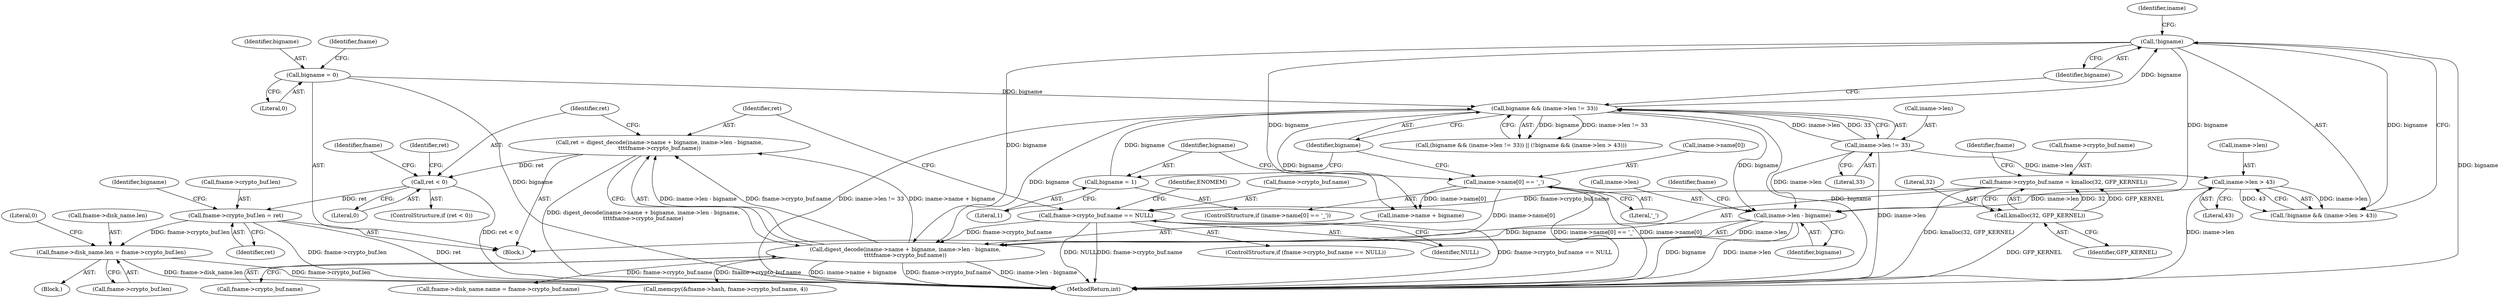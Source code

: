 digraph "0_linux_1b53cf9815bb4744958d41f3795d5d5a1d365e2d_0@API" {
"1000356" [label="(Call,fname->disk_name.len = fname->crypto_buf.len)"];
"1000309" [label="(Call,fname->crypto_buf.len = ret)"];
"1000300" [label="(Call,ret < 0)"];
"1000281" [label="(Call,ret = digest_decode(iname->name + bigname, iname->len - bigname,\n\t\t\t\tfname->crypto_buf.name))"];
"1000283" [label="(Call,digest_decode(iname->name + bigname, iname->len - bigname,\n\t\t\t\tfname->crypto_buf.name))"];
"1000231" [label="(Call,iname->name[0] == '_')"];
"1000251" [label="(Call,!bigname)"];
"1000243" [label="(Call,bigname && (iname->len != 33))"];
"1000238" [label="(Call,bigname = 1)"];
"1000112" [label="(Call,bigname = 0)"];
"1000245" [label="(Call,iname->len != 33)"];
"1000289" [label="(Call,iname->len - bigname)"];
"1000253" [label="(Call,iname->len > 43)"];
"1000271" [label="(Call,fname->crypto_buf.name == NULL)"];
"1000261" [label="(Call,fname->crypto_buf.name = kmalloc(32, GFP_KERNEL))"];
"1000267" [label="(Call,kmalloc(32, GFP_KERNEL))"];
"1000281" [label="(Call,ret = digest_decode(iname->name + bigname, iname->len - bigname,\n\t\t\t\tfname->crypto_buf.name))"];
"1000244" [label="(Identifier,bigname)"];
"1000246" [label="(Call,iname->len)"];
"1000249" [label="(Literal,33)"];
"1000344" [label="(Block,)"];
"1000362" [label="(Call,fname->crypto_buf.len)"];
"1000296" [label="(Identifier,fname)"];
"1000294" [label="(Call,fname->crypto_buf.name)"];
"1000272" [label="(Call,fname->crypto_buf.name)"];
"1000283" [label="(Call,digest_decode(iname->name + bigname, iname->len - bigname,\n\t\t\t\tfname->crypto_buf.name))"];
"1000282" [label="(Identifier,ret)"];
"1000237" [label="(Literal,'_')"];
"1000268" [label="(Literal,32)"];
"1000315" [label="(Identifier,ret)"];
"1000242" [label="(Call,(bigname && (iname->len != 33)) || (!bigname && (iname->len > 43)))"];
"1000251" [label="(Call,!bigname)"];
"1000319" [label="(Call,memcpy(&fname->hash, fname->crypto_buf.name, 4))"];
"1000261" [label="(Call,fname->crypto_buf.name = kmalloc(32, GFP_KERNEL))"];
"1000312" [label="(Identifier,fname)"];
"1000300" [label="(Call,ret < 0)"];
"1000253" [label="(Call,iname->len > 43)"];
"1000284" [label="(Call,iname->name + bigname)"];
"1000301" [label="(Identifier,ret)"];
"1000267" [label="(Call,kmalloc(32, GFP_KERNEL))"];
"1000270" [label="(ControlStructure,if (fname->crypto_buf.name == NULL))"];
"1000113" [label="(Identifier,bigname)"];
"1000317" [label="(Identifier,bigname)"];
"1000257" [label="(Literal,43)"];
"1000239" [label="(Identifier,bigname)"];
"1000254" [label="(Call,iname->len)"];
"1000232" [label="(Call,iname->name[0])"];
"1000357" [label="(Call,fname->disk_name.len)"];
"1000356" [label="(Call,fname->disk_name.len = fname->crypto_buf.len)"];
"1000106" [label="(Block,)"];
"1000377" [label="(MethodReturn,int)"];
"1000310" [label="(Call,fname->crypto_buf.len)"];
"1000112" [label="(Call,bigname = 0)"];
"1000240" [label="(Literal,1)"];
"1000290" [label="(Call,iname->len)"];
"1000280" [label="(Identifier,ENOMEM)"];
"1000252" [label="(Identifier,bigname)"];
"1000309" [label="(Call,fname->crypto_buf.len = ret)"];
"1000230" [label="(ControlStructure,if (iname->name[0] == '_'))"];
"1000274" [label="(Identifier,fname)"];
"1000305" [label="(Identifier,ret)"];
"1000271" [label="(Call,fname->crypto_buf.name == NULL)"];
"1000238" [label="(Call,bigname = 1)"];
"1000345" [label="(Call,fname->disk_name.name = fname->crypto_buf.name)"];
"1000231" [label="(Call,iname->name[0] == '_')"];
"1000116" [label="(Identifier,fname)"];
"1000269" [label="(Identifier,GFP_KERNEL)"];
"1000114" [label="(Literal,0)"];
"1000289" [label="(Call,iname->len - bigname)"];
"1000255" [label="(Identifier,iname)"];
"1000277" [label="(Identifier,NULL)"];
"1000250" [label="(Call,!bigname && (iname->len > 43))"];
"1000245" [label="(Call,iname->len != 33)"];
"1000243" [label="(Call,bigname && (iname->len != 33))"];
"1000302" [label="(Literal,0)"];
"1000299" [label="(ControlStructure,if (ret < 0))"];
"1000262" [label="(Call,fname->crypto_buf.name)"];
"1000368" [label="(Literal,0)"];
"1000293" [label="(Identifier,bigname)"];
"1000356" -> "1000344"  [label="AST: "];
"1000356" -> "1000362"  [label="CFG: "];
"1000357" -> "1000356"  [label="AST: "];
"1000362" -> "1000356"  [label="AST: "];
"1000368" -> "1000356"  [label="CFG: "];
"1000356" -> "1000377"  [label="DDG: fname->disk_name.len"];
"1000356" -> "1000377"  [label="DDG: fname->crypto_buf.len"];
"1000309" -> "1000356"  [label="DDG: fname->crypto_buf.len"];
"1000309" -> "1000106"  [label="AST: "];
"1000309" -> "1000315"  [label="CFG: "];
"1000310" -> "1000309"  [label="AST: "];
"1000315" -> "1000309"  [label="AST: "];
"1000317" -> "1000309"  [label="CFG: "];
"1000309" -> "1000377"  [label="DDG: fname->crypto_buf.len"];
"1000309" -> "1000377"  [label="DDG: ret"];
"1000300" -> "1000309"  [label="DDG: ret"];
"1000300" -> "1000299"  [label="AST: "];
"1000300" -> "1000302"  [label="CFG: "];
"1000301" -> "1000300"  [label="AST: "];
"1000302" -> "1000300"  [label="AST: "];
"1000305" -> "1000300"  [label="CFG: "];
"1000312" -> "1000300"  [label="CFG: "];
"1000300" -> "1000377"  [label="DDG: ret < 0"];
"1000281" -> "1000300"  [label="DDG: ret"];
"1000281" -> "1000106"  [label="AST: "];
"1000281" -> "1000283"  [label="CFG: "];
"1000282" -> "1000281"  [label="AST: "];
"1000283" -> "1000281"  [label="AST: "];
"1000301" -> "1000281"  [label="CFG: "];
"1000281" -> "1000377"  [label="DDG: digest_decode(iname->name + bigname, iname->len - bigname,\n\t\t\t\tfname->crypto_buf.name)"];
"1000283" -> "1000281"  [label="DDG: iname->name + bigname"];
"1000283" -> "1000281"  [label="DDG: iname->len - bigname"];
"1000283" -> "1000281"  [label="DDG: fname->crypto_buf.name"];
"1000283" -> "1000294"  [label="CFG: "];
"1000284" -> "1000283"  [label="AST: "];
"1000289" -> "1000283"  [label="AST: "];
"1000294" -> "1000283"  [label="AST: "];
"1000283" -> "1000377"  [label="DDG: iname->name + bigname"];
"1000283" -> "1000377"  [label="DDG: fname->crypto_buf.name"];
"1000283" -> "1000377"  [label="DDG: iname->len - bigname"];
"1000231" -> "1000283"  [label="DDG: iname->name[0]"];
"1000251" -> "1000283"  [label="DDG: bigname"];
"1000243" -> "1000283"  [label="DDG: bigname"];
"1000289" -> "1000283"  [label="DDG: iname->len"];
"1000289" -> "1000283"  [label="DDG: bigname"];
"1000271" -> "1000283"  [label="DDG: fname->crypto_buf.name"];
"1000283" -> "1000319"  [label="DDG: fname->crypto_buf.name"];
"1000283" -> "1000345"  [label="DDG: fname->crypto_buf.name"];
"1000231" -> "1000230"  [label="AST: "];
"1000231" -> "1000237"  [label="CFG: "];
"1000232" -> "1000231"  [label="AST: "];
"1000237" -> "1000231"  [label="AST: "];
"1000239" -> "1000231"  [label="CFG: "];
"1000244" -> "1000231"  [label="CFG: "];
"1000231" -> "1000377"  [label="DDG: iname->name[0]"];
"1000231" -> "1000377"  [label="DDG: iname->name[0] == '_'"];
"1000231" -> "1000284"  [label="DDG: iname->name[0]"];
"1000251" -> "1000250"  [label="AST: "];
"1000251" -> "1000252"  [label="CFG: "];
"1000252" -> "1000251"  [label="AST: "];
"1000255" -> "1000251"  [label="CFG: "];
"1000250" -> "1000251"  [label="CFG: "];
"1000251" -> "1000377"  [label="DDG: bigname"];
"1000251" -> "1000250"  [label="DDG: bigname"];
"1000243" -> "1000251"  [label="DDG: bigname"];
"1000251" -> "1000284"  [label="DDG: bigname"];
"1000251" -> "1000289"  [label="DDG: bigname"];
"1000243" -> "1000242"  [label="AST: "];
"1000243" -> "1000244"  [label="CFG: "];
"1000243" -> "1000245"  [label="CFG: "];
"1000244" -> "1000243"  [label="AST: "];
"1000245" -> "1000243"  [label="AST: "];
"1000252" -> "1000243"  [label="CFG: "];
"1000242" -> "1000243"  [label="CFG: "];
"1000243" -> "1000377"  [label="DDG: bigname"];
"1000243" -> "1000377"  [label="DDG: iname->len != 33"];
"1000243" -> "1000242"  [label="DDG: bigname"];
"1000243" -> "1000242"  [label="DDG: iname->len != 33"];
"1000238" -> "1000243"  [label="DDG: bigname"];
"1000112" -> "1000243"  [label="DDG: bigname"];
"1000245" -> "1000243"  [label="DDG: iname->len"];
"1000245" -> "1000243"  [label="DDG: 33"];
"1000243" -> "1000284"  [label="DDG: bigname"];
"1000243" -> "1000289"  [label="DDG: bigname"];
"1000238" -> "1000230"  [label="AST: "];
"1000238" -> "1000240"  [label="CFG: "];
"1000239" -> "1000238"  [label="AST: "];
"1000240" -> "1000238"  [label="AST: "];
"1000244" -> "1000238"  [label="CFG: "];
"1000112" -> "1000106"  [label="AST: "];
"1000112" -> "1000114"  [label="CFG: "];
"1000113" -> "1000112"  [label="AST: "];
"1000114" -> "1000112"  [label="AST: "];
"1000116" -> "1000112"  [label="CFG: "];
"1000112" -> "1000377"  [label="DDG: bigname"];
"1000245" -> "1000249"  [label="CFG: "];
"1000246" -> "1000245"  [label="AST: "];
"1000249" -> "1000245"  [label="AST: "];
"1000245" -> "1000377"  [label="DDG: iname->len"];
"1000245" -> "1000253"  [label="DDG: iname->len"];
"1000245" -> "1000289"  [label="DDG: iname->len"];
"1000289" -> "1000293"  [label="CFG: "];
"1000290" -> "1000289"  [label="AST: "];
"1000293" -> "1000289"  [label="AST: "];
"1000296" -> "1000289"  [label="CFG: "];
"1000289" -> "1000377"  [label="DDG: iname->len"];
"1000289" -> "1000377"  [label="DDG: bigname"];
"1000253" -> "1000289"  [label="DDG: iname->len"];
"1000253" -> "1000250"  [label="AST: "];
"1000253" -> "1000257"  [label="CFG: "];
"1000254" -> "1000253"  [label="AST: "];
"1000257" -> "1000253"  [label="AST: "];
"1000250" -> "1000253"  [label="CFG: "];
"1000253" -> "1000377"  [label="DDG: iname->len"];
"1000253" -> "1000250"  [label="DDG: iname->len"];
"1000253" -> "1000250"  [label="DDG: 43"];
"1000271" -> "1000270"  [label="AST: "];
"1000271" -> "1000277"  [label="CFG: "];
"1000272" -> "1000271"  [label="AST: "];
"1000277" -> "1000271"  [label="AST: "];
"1000280" -> "1000271"  [label="CFG: "];
"1000282" -> "1000271"  [label="CFG: "];
"1000271" -> "1000377"  [label="DDG: NULL"];
"1000271" -> "1000377"  [label="DDG: fname->crypto_buf.name"];
"1000271" -> "1000377"  [label="DDG: fname->crypto_buf.name == NULL"];
"1000261" -> "1000271"  [label="DDG: fname->crypto_buf.name"];
"1000261" -> "1000106"  [label="AST: "];
"1000261" -> "1000267"  [label="CFG: "];
"1000262" -> "1000261"  [label="AST: "];
"1000267" -> "1000261"  [label="AST: "];
"1000274" -> "1000261"  [label="CFG: "];
"1000261" -> "1000377"  [label="DDG: kmalloc(32, GFP_KERNEL)"];
"1000267" -> "1000261"  [label="DDG: 32"];
"1000267" -> "1000261"  [label="DDG: GFP_KERNEL"];
"1000267" -> "1000269"  [label="CFG: "];
"1000268" -> "1000267"  [label="AST: "];
"1000269" -> "1000267"  [label="AST: "];
"1000267" -> "1000377"  [label="DDG: GFP_KERNEL"];
}
